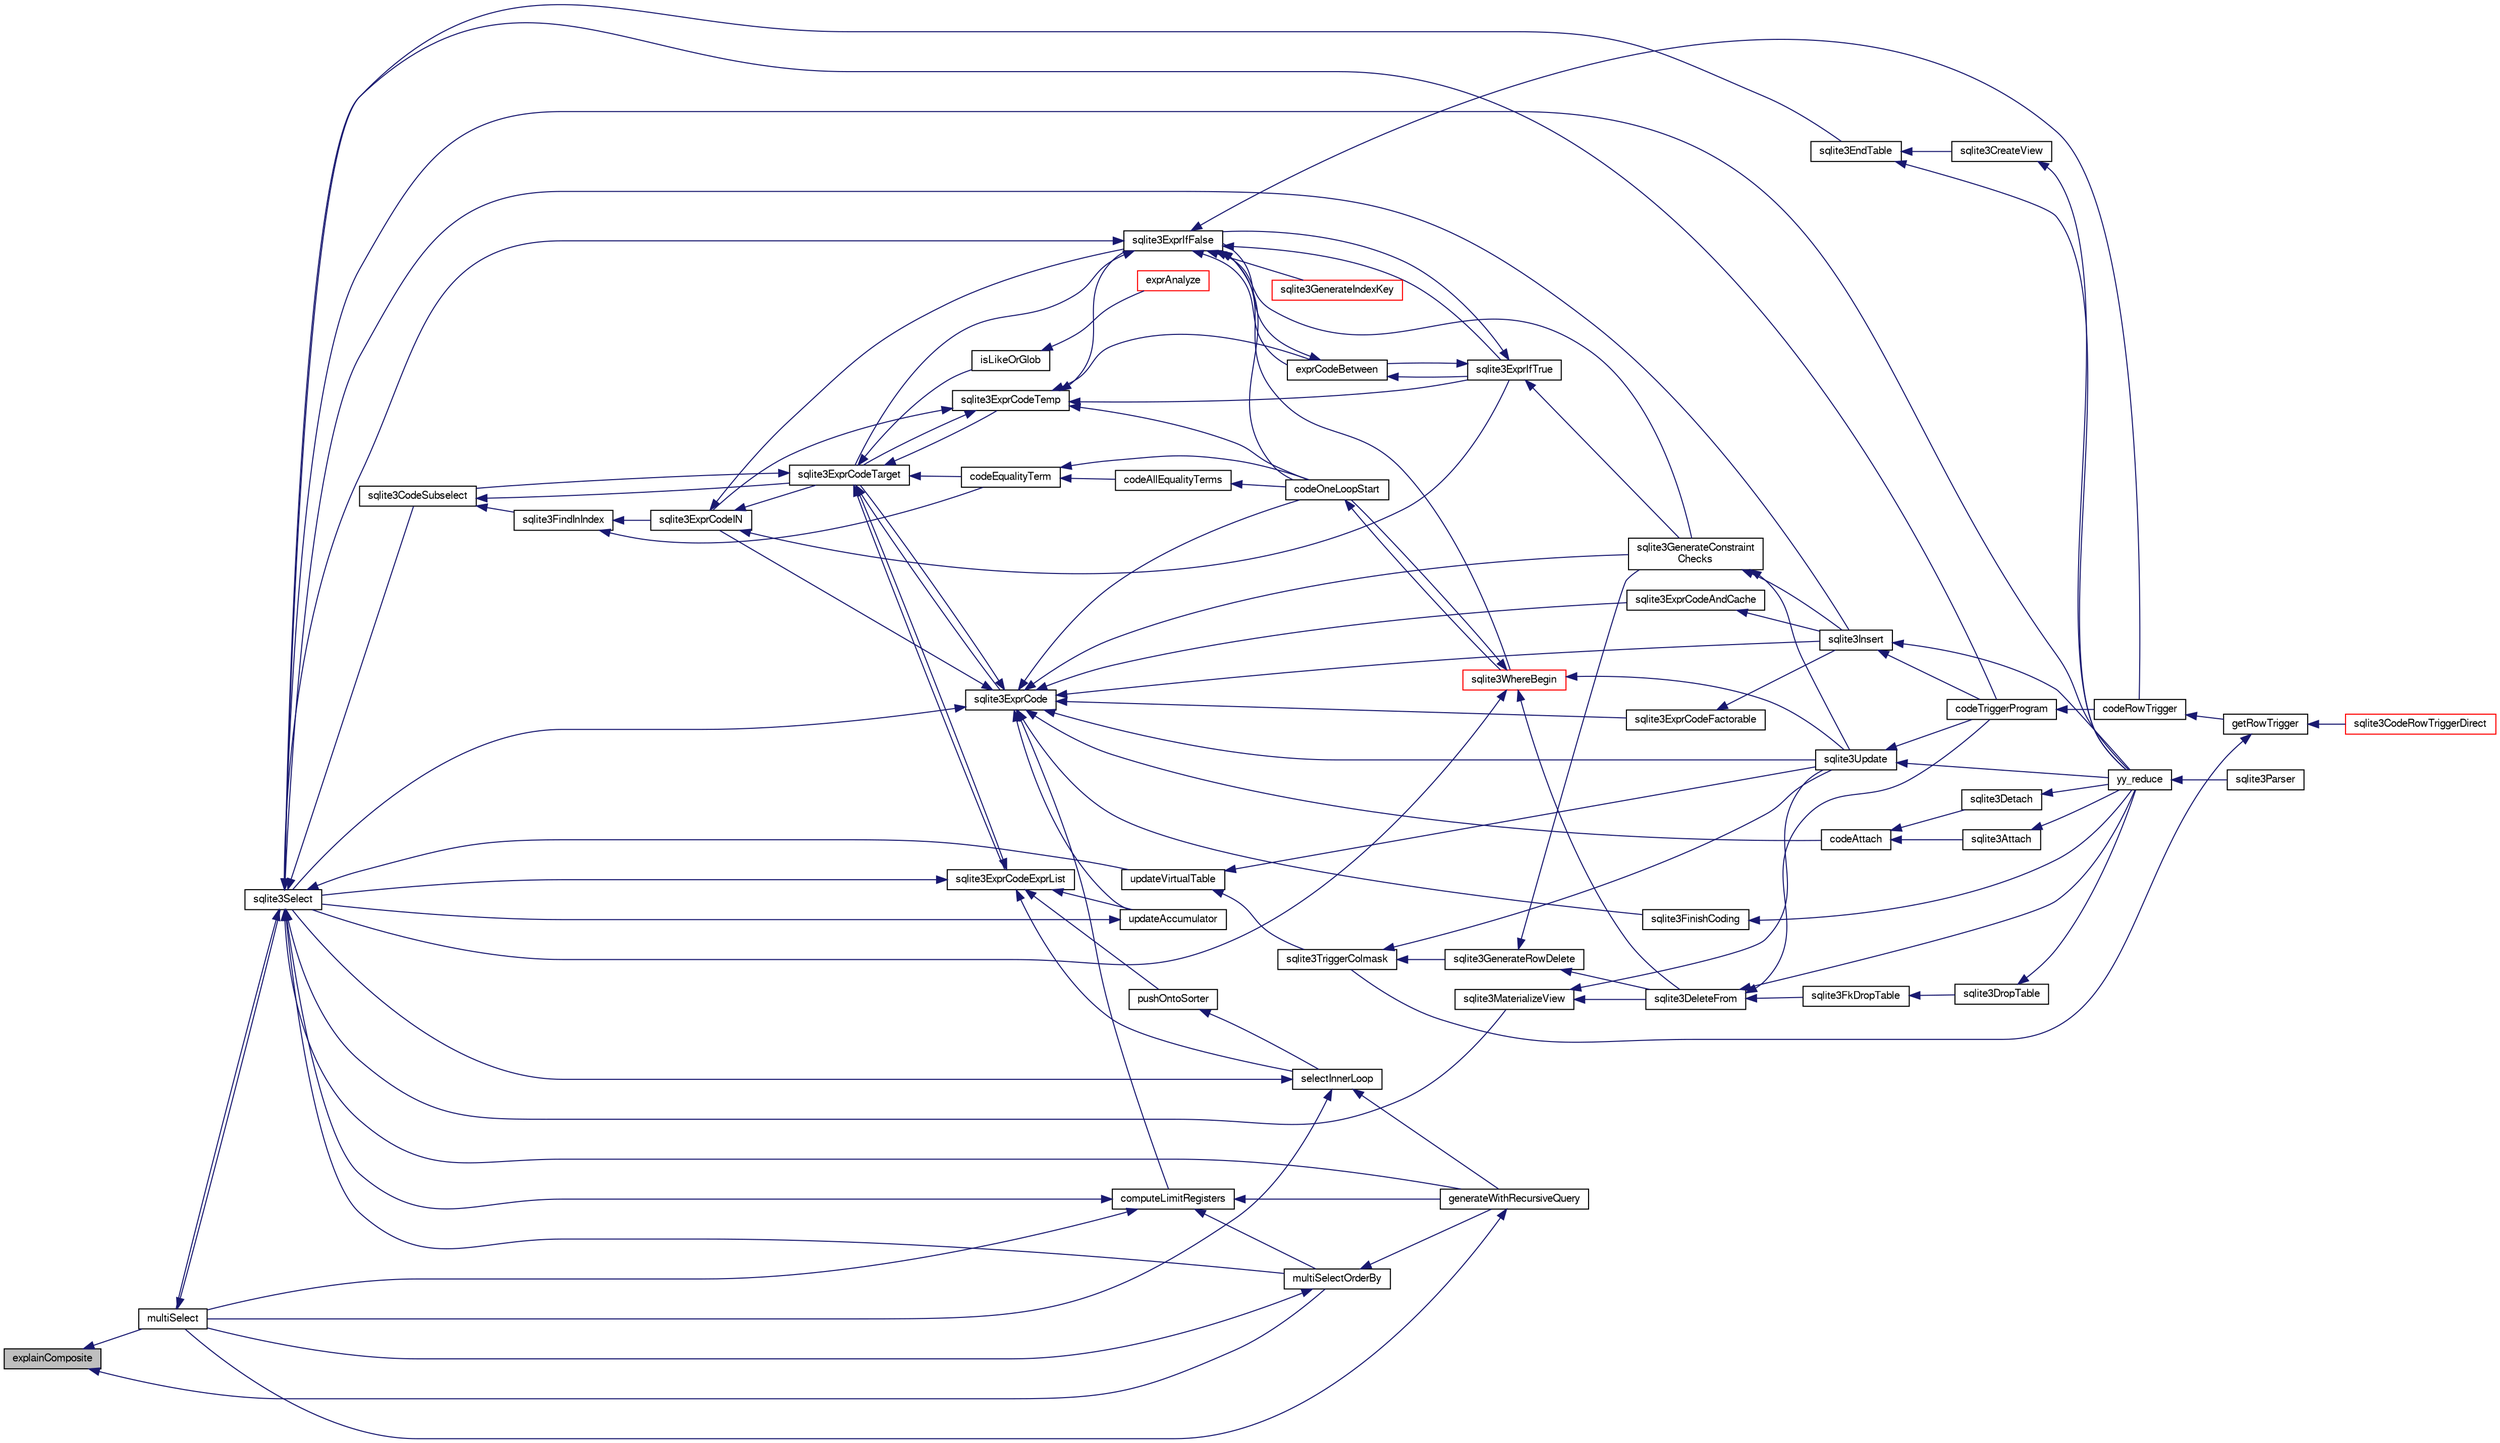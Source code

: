 digraph "explainComposite"
{
  edge [fontname="FreeSans",fontsize="10",labelfontname="FreeSans",labelfontsize="10"];
  node [fontname="FreeSans",fontsize="10",shape=record];
  rankdir="LR";
  Node98774 [label="explainComposite",height=0.2,width=0.4,color="black", fillcolor="grey75", style="filled", fontcolor="black"];
  Node98774 -> Node98775 [dir="back",color="midnightblue",fontsize="10",style="solid",fontname="FreeSans"];
  Node98775 [label="multiSelect",height=0.2,width=0.4,color="black", fillcolor="white", style="filled",URL="$sqlite3_8c.html#a6456c61f3d9b2389738753cedfa24fa7"];
  Node98775 -> Node98776 [dir="back",color="midnightblue",fontsize="10",style="solid",fontname="FreeSans"];
  Node98776 [label="sqlite3Select",height=0.2,width=0.4,color="black", fillcolor="white", style="filled",URL="$sqlite3_8c.html#a2465ee8c956209ba4b272477b7c21a45"];
  Node98776 -> Node98777 [dir="back",color="midnightblue",fontsize="10",style="solid",fontname="FreeSans"];
  Node98777 [label="sqlite3CodeSubselect",height=0.2,width=0.4,color="black", fillcolor="white", style="filled",URL="$sqlite3_8c.html#aa69b46d2204a1d1b110107a1be12ee0c"];
  Node98777 -> Node98778 [dir="back",color="midnightblue",fontsize="10",style="solid",fontname="FreeSans"];
  Node98778 [label="sqlite3FindInIndex",height=0.2,width=0.4,color="black", fillcolor="white", style="filled",URL="$sqlite3_8c.html#af7d8c56ab0231f44bb5f87b3fafeffb2"];
  Node98778 -> Node98779 [dir="back",color="midnightblue",fontsize="10",style="solid",fontname="FreeSans"];
  Node98779 [label="sqlite3ExprCodeIN",height=0.2,width=0.4,color="black", fillcolor="white", style="filled",URL="$sqlite3_8c.html#ad9cf4f5b5ffb90c24a4a0900c8626193"];
  Node98779 -> Node98780 [dir="back",color="midnightblue",fontsize="10",style="solid",fontname="FreeSans"];
  Node98780 [label="sqlite3ExprCodeTarget",height=0.2,width=0.4,color="black", fillcolor="white", style="filled",URL="$sqlite3_8c.html#a4f308397a0a3ed299ed31aaa1ae2a293"];
  Node98780 -> Node98777 [dir="back",color="midnightblue",fontsize="10",style="solid",fontname="FreeSans"];
  Node98780 -> Node98781 [dir="back",color="midnightblue",fontsize="10",style="solid",fontname="FreeSans"];
  Node98781 [label="sqlite3ExprCodeTemp",height=0.2,width=0.4,color="black", fillcolor="white", style="filled",URL="$sqlite3_8c.html#a3bc5c1ccb3c5851847e2aeb4a84ae1fc"];
  Node98781 -> Node98779 [dir="back",color="midnightblue",fontsize="10",style="solid",fontname="FreeSans"];
  Node98781 -> Node98780 [dir="back",color="midnightblue",fontsize="10",style="solid",fontname="FreeSans"];
  Node98781 -> Node98782 [dir="back",color="midnightblue",fontsize="10",style="solid",fontname="FreeSans"];
  Node98782 [label="exprCodeBetween",height=0.2,width=0.4,color="black", fillcolor="white", style="filled",URL="$sqlite3_8c.html#abd053493214542bca8f406f42145d173"];
  Node98782 -> Node98783 [dir="back",color="midnightblue",fontsize="10",style="solid",fontname="FreeSans"];
  Node98783 [label="sqlite3ExprIfTrue",height=0.2,width=0.4,color="black", fillcolor="white", style="filled",URL="$sqlite3_8c.html#ad93a55237c23e1b743ab1f59df1a1444"];
  Node98783 -> Node98782 [dir="back",color="midnightblue",fontsize="10",style="solid",fontname="FreeSans"];
  Node98783 -> Node98784 [dir="back",color="midnightblue",fontsize="10",style="solid",fontname="FreeSans"];
  Node98784 [label="sqlite3ExprIfFalse",height=0.2,width=0.4,color="black", fillcolor="white", style="filled",URL="$sqlite3_8c.html#af97ecccb5d56e321e118414b08f65b71"];
  Node98784 -> Node98780 [dir="back",color="midnightblue",fontsize="10",style="solid",fontname="FreeSans"];
  Node98784 -> Node98782 [dir="back",color="midnightblue",fontsize="10",style="solid",fontname="FreeSans"];
  Node98784 -> Node98783 [dir="back",color="midnightblue",fontsize="10",style="solid",fontname="FreeSans"];
  Node98784 -> Node98785 [dir="back",color="midnightblue",fontsize="10",style="solid",fontname="FreeSans"];
  Node98785 [label="sqlite3GenerateIndexKey",height=0.2,width=0.4,color="red", fillcolor="white", style="filled",URL="$sqlite3_8c.html#ab85ac93d5c5e6760f45f07897be7f272"];
  Node98784 -> Node98811 [dir="back",color="midnightblue",fontsize="10",style="solid",fontname="FreeSans"];
  Node98811 [label="sqlite3GenerateConstraint\lChecks",height=0.2,width=0.4,color="black", fillcolor="white", style="filled",URL="$sqlite3_8c.html#aef639c1e6a0c0a67ca6e7690ad931bd2"];
  Node98811 -> Node98809 [dir="back",color="midnightblue",fontsize="10",style="solid",fontname="FreeSans"];
  Node98809 [label="sqlite3Insert",height=0.2,width=0.4,color="black", fillcolor="white", style="filled",URL="$sqlite3_8c.html#a5b17c9c2000bae6bdff8e6be48d7dc2b"];
  Node98809 -> Node98802 [dir="back",color="midnightblue",fontsize="10",style="solid",fontname="FreeSans"];
  Node98802 [label="codeTriggerProgram",height=0.2,width=0.4,color="black", fillcolor="white", style="filled",URL="$sqlite3_8c.html#a120801f59d9281d201d2ff4b2606836e"];
  Node98802 -> Node98803 [dir="back",color="midnightblue",fontsize="10",style="solid",fontname="FreeSans"];
  Node98803 [label="codeRowTrigger",height=0.2,width=0.4,color="black", fillcolor="white", style="filled",URL="$sqlite3_8c.html#a463cea5aaaf388b560b206570a0022fc"];
  Node98803 -> Node98804 [dir="back",color="midnightblue",fontsize="10",style="solid",fontname="FreeSans"];
  Node98804 [label="getRowTrigger",height=0.2,width=0.4,color="black", fillcolor="white", style="filled",URL="$sqlite3_8c.html#a69626ef20b540d1a2b19cf56f3f45689"];
  Node98804 -> Node98805 [dir="back",color="midnightblue",fontsize="10",style="solid",fontname="FreeSans"];
  Node98805 [label="sqlite3CodeRowTriggerDirect",height=0.2,width=0.4,color="red", fillcolor="white", style="filled",URL="$sqlite3_8c.html#ad92829f9001bcf89a0299dad5a48acd4"];
  Node98804 -> Node98810 [dir="back",color="midnightblue",fontsize="10",style="solid",fontname="FreeSans"];
  Node98810 [label="sqlite3TriggerColmask",height=0.2,width=0.4,color="black", fillcolor="white", style="filled",URL="$sqlite3_8c.html#acace8e99e37ae5e84ea03c65e820c540"];
  Node98810 -> Node98798 [dir="back",color="midnightblue",fontsize="10",style="solid",fontname="FreeSans"];
  Node98798 [label="sqlite3GenerateRowDelete",height=0.2,width=0.4,color="black", fillcolor="white", style="filled",URL="$sqlite3_8c.html#a2c76cbf3027fc18fdbb8cb4cd96b77d9"];
  Node98798 -> Node98799 [dir="back",color="midnightblue",fontsize="10",style="solid",fontname="FreeSans"];
  Node98799 [label="sqlite3DeleteFrom",height=0.2,width=0.4,color="black", fillcolor="white", style="filled",URL="$sqlite3_8c.html#ab9b4b45349188b49eabb23f94608a091"];
  Node98799 -> Node98800 [dir="back",color="midnightblue",fontsize="10",style="solid",fontname="FreeSans"];
  Node98800 [label="sqlite3FkDropTable",height=0.2,width=0.4,color="black", fillcolor="white", style="filled",URL="$sqlite3_8c.html#a1218c6fc74e89152ceaa4760e82f5ef9"];
  Node98800 -> Node98801 [dir="back",color="midnightblue",fontsize="10",style="solid",fontname="FreeSans"];
  Node98801 [label="sqlite3DropTable",height=0.2,width=0.4,color="black", fillcolor="white", style="filled",URL="$sqlite3_8c.html#a5534f77364b5568783c0e50db3c9defb"];
  Node98801 -> Node98789 [dir="back",color="midnightblue",fontsize="10",style="solid",fontname="FreeSans"];
  Node98789 [label="yy_reduce",height=0.2,width=0.4,color="black", fillcolor="white", style="filled",URL="$sqlite3_8c.html#a7c419a9b25711c666a9a2449ef377f14"];
  Node98789 -> Node98790 [dir="back",color="midnightblue",fontsize="10",style="solid",fontname="FreeSans"];
  Node98790 [label="sqlite3Parser",height=0.2,width=0.4,color="black", fillcolor="white", style="filled",URL="$sqlite3_8c.html#a0327d71a5fabe0b6a343d78a2602e72a"];
  Node98799 -> Node98802 [dir="back",color="midnightblue",fontsize="10",style="solid",fontname="FreeSans"];
  Node98799 -> Node98789 [dir="back",color="midnightblue",fontsize="10",style="solid",fontname="FreeSans"];
  Node98798 -> Node98811 [dir="back",color="midnightblue",fontsize="10",style="solid",fontname="FreeSans"];
  Node98810 -> Node98807 [dir="back",color="midnightblue",fontsize="10",style="solid",fontname="FreeSans"];
  Node98807 [label="sqlite3Update",height=0.2,width=0.4,color="black", fillcolor="white", style="filled",URL="$sqlite3_8c.html#ac5aa67c46e8cc8174566fabe6809fafa"];
  Node98807 -> Node98802 [dir="back",color="midnightblue",fontsize="10",style="solid",fontname="FreeSans"];
  Node98807 -> Node98789 [dir="back",color="midnightblue",fontsize="10",style="solid",fontname="FreeSans"];
  Node98809 -> Node98789 [dir="back",color="midnightblue",fontsize="10",style="solid",fontname="FreeSans"];
  Node98811 -> Node98807 [dir="back",color="midnightblue",fontsize="10",style="solid",fontname="FreeSans"];
  Node98784 -> Node98776 [dir="back",color="midnightblue",fontsize="10",style="solid",fontname="FreeSans"];
  Node98784 -> Node98803 [dir="back",color="midnightblue",fontsize="10",style="solid",fontname="FreeSans"];
  Node98784 -> Node98817 [dir="back",color="midnightblue",fontsize="10",style="solid",fontname="FreeSans"];
  Node98817 [label="codeOneLoopStart",height=0.2,width=0.4,color="black", fillcolor="white", style="filled",URL="$sqlite3_8c.html#aa868875120b151c169cc79139ed6e008"];
  Node98817 -> Node98814 [dir="back",color="midnightblue",fontsize="10",style="solid",fontname="FreeSans"];
  Node98814 [label="sqlite3WhereBegin",height=0.2,width=0.4,color="red", fillcolor="white", style="filled",URL="$sqlite3_8c.html#acad049f5c9a96a8118cffd5e5ce89f7c"];
  Node98814 -> Node98799 [dir="back",color="midnightblue",fontsize="10",style="solid",fontname="FreeSans"];
  Node98814 -> Node98776 [dir="back",color="midnightblue",fontsize="10",style="solid",fontname="FreeSans"];
  Node98814 -> Node98807 [dir="back",color="midnightblue",fontsize="10",style="solid",fontname="FreeSans"];
  Node98814 -> Node98817 [dir="back",color="midnightblue",fontsize="10",style="solid",fontname="FreeSans"];
  Node98784 -> Node98814 [dir="back",color="midnightblue",fontsize="10",style="solid",fontname="FreeSans"];
  Node98783 -> Node98811 [dir="back",color="midnightblue",fontsize="10",style="solid",fontname="FreeSans"];
  Node98782 -> Node98784 [dir="back",color="midnightblue",fontsize="10",style="solid",fontname="FreeSans"];
  Node98781 -> Node98783 [dir="back",color="midnightblue",fontsize="10",style="solid",fontname="FreeSans"];
  Node98781 -> Node98784 [dir="back",color="midnightblue",fontsize="10",style="solid",fontname="FreeSans"];
  Node98781 -> Node98817 [dir="back",color="midnightblue",fontsize="10",style="solid",fontname="FreeSans"];
  Node98780 -> Node98818 [dir="back",color="midnightblue",fontsize="10",style="solid",fontname="FreeSans"];
  Node98818 [label="sqlite3ExprCode",height=0.2,width=0.4,color="black", fillcolor="white", style="filled",URL="$sqlite3_8c.html#a75f270fb0b111b86924cca4ea507b417"];
  Node98818 -> Node98779 [dir="back",color="midnightblue",fontsize="10",style="solid",fontname="FreeSans"];
  Node98818 -> Node98780 [dir="back",color="midnightblue",fontsize="10",style="solid",fontname="FreeSans"];
  Node98818 -> Node98819 [dir="back",color="midnightblue",fontsize="10",style="solid",fontname="FreeSans"];
  Node98819 [label="sqlite3ExprCodeFactorable",height=0.2,width=0.4,color="black", fillcolor="white", style="filled",URL="$sqlite3_8c.html#a843f7fd58eec5a683c1fd8435fcd1e84"];
  Node98819 -> Node98809 [dir="back",color="midnightblue",fontsize="10",style="solid",fontname="FreeSans"];
  Node98818 -> Node98820 [dir="back",color="midnightblue",fontsize="10",style="solid",fontname="FreeSans"];
  Node98820 [label="sqlite3ExprCodeAndCache",height=0.2,width=0.4,color="black", fillcolor="white", style="filled",URL="$sqlite3_8c.html#ae3e46527d9b7fc9cb9236d21a5e6b1d8"];
  Node98820 -> Node98809 [dir="back",color="midnightblue",fontsize="10",style="solid",fontname="FreeSans"];
  Node98818 -> Node98821 [dir="back",color="midnightblue",fontsize="10",style="solid",fontname="FreeSans"];
  Node98821 [label="codeAttach",height=0.2,width=0.4,color="black", fillcolor="white", style="filled",URL="$sqlite3_8c.html#ade4e9e30d828a19c191fdcb098676d5b"];
  Node98821 -> Node98822 [dir="back",color="midnightblue",fontsize="10",style="solid",fontname="FreeSans"];
  Node98822 [label="sqlite3Detach",height=0.2,width=0.4,color="black", fillcolor="white", style="filled",URL="$sqlite3_8c.html#ab1a5a0b01c7560aef5e0b8603a68747d"];
  Node98822 -> Node98789 [dir="back",color="midnightblue",fontsize="10",style="solid",fontname="FreeSans"];
  Node98821 -> Node98823 [dir="back",color="midnightblue",fontsize="10",style="solid",fontname="FreeSans"];
  Node98823 [label="sqlite3Attach",height=0.2,width=0.4,color="black", fillcolor="white", style="filled",URL="$sqlite3_8c.html#ae0907fe0b43cc1b4c7e6a16213e8546f"];
  Node98823 -> Node98789 [dir="back",color="midnightblue",fontsize="10",style="solid",fontname="FreeSans"];
  Node98818 -> Node98824 [dir="back",color="midnightblue",fontsize="10",style="solid",fontname="FreeSans"];
  Node98824 [label="sqlite3FinishCoding",height=0.2,width=0.4,color="black", fillcolor="white", style="filled",URL="$sqlite3_8c.html#a651bc5b446c276c092705856d995b278"];
  Node98824 -> Node98789 [dir="back",color="midnightblue",fontsize="10",style="solid",fontname="FreeSans"];
  Node98818 -> Node98809 [dir="back",color="midnightblue",fontsize="10",style="solid",fontname="FreeSans"];
  Node98818 -> Node98811 [dir="back",color="midnightblue",fontsize="10",style="solid",fontname="FreeSans"];
  Node98818 -> Node98825 [dir="back",color="midnightblue",fontsize="10",style="solid",fontname="FreeSans"];
  Node98825 [label="computeLimitRegisters",height=0.2,width=0.4,color="black", fillcolor="white", style="filled",URL="$sqlite3_8c.html#ae9d37055e4905929b6f6cda5461e2f37"];
  Node98825 -> Node98826 [dir="back",color="midnightblue",fontsize="10",style="solid",fontname="FreeSans"];
  Node98826 [label="generateWithRecursiveQuery",height=0.2,width=0.4,color="black", fillcolor="white", style="filled",URL="$sqlite3_8c.html#ade2c3663fa9c3b9676507984b9483942"];
  Node98826 -> Node98775 [dir="back",color="midnightblue",fontsize="10",style="solid",fontname="FreeSans"];
  Node98825 -> Node98775 [dir="back",color="midnightblue",fontsize="10",style="solid",fontname="FreeSans"];
  Node98825 -> Node98827 [dir="back",color="midnightblue",fontsize="10",style="solid",fontname="FreeSans"];
  Node98827 [label="multiSelectOrderBy",height=0.2,width=0.4,color="black", fillcolor="white", style="filled",URL="$sqlite3_8c.html#afcdb8488c6f4dfdadaf9f04bca35b808"];
  Node98827 -> Node98826 [dir="back",color="midnightblue",fontsize="10",style="solid",fontname="FreeSans"];
  Node98827 -> Node98775 [dir="back",color="midnightblue",fontsize="10",style="solid",fontname="FreeSans"];
  Node98825 -> Node98776 [dir="back",color="midnightblue",fontsize="10",style="solid",fontname="FreeSans"];
  Node98818 -> Node98828 [dir="back",color="midnightblue",fontsize="10",style="solid",fontname="FreeSans"];
  Node98828 [label="updateAccumulator",height=0.2,width=0.4,color="black", fillcolor="white", style="filled",URL="$sqlite3_8c.html#a1681660dd3ecd50c8727d6e56a537bd9"];
  Node98828 -> Node98776 [dir="back",color="midnightblue",fontsize="10",style="solid",fontname="FreeSans"];
  Node98818 -> Node98776 [dir="back",color="midnightblue",fontsize="10",style="solid",fontname="FreeSans"];
  Node98818 -> Node98807 [dir="back",color="midnightblue",fontsize="10",style="solid",fontname="FreeSans"];
  Node98818 -> Node98817 [dir="back",color="midnightblue",fontsize="10",style="solid",fontname="FreeSans"];
  Node98780 -> Node98829 [dir="back",color="midnightblue",fontsize="10",style="solid",fontname="FreeSans"];
  Node98829 [label="sqlite3ExprCodeExprList",height=0.2,width=0.4,color="black", fillcolor="white", style="filled",URL="$sqlite3_8c.html#a05b2b3dc3de7565de24eb3a2ff4e9566"];
  Node98829 -> Node98780 [dir="back",color="midnightblue",fontsize="10",style="solid",fontname="FreeSans"];
  Node98829 -> Node98830 [dir="back",color="midnightblue",fontsize="10",style="solid",fontname="FreeSans"];
  Node98830 [label="pushOntoSorter",height=0.2,width=0.4,color="black", fillcolor="white", style="filled",URL="$sqlite3_8c.html#a4555397beb584a386e7739cf022a6651"];
  Node98830 -> Node98831 [dir="back",color="midnightblue",fontsize="10",style="solid",fontname="FreeSans"];
  Node98831 [label="selectInnerLoop",height=0.2,width=0.4,color="black", fillcolor="white", style="filled",URL="$sqlite3_8c.html#ababe0933661ebe67eb0e6074bb1fd411"];
  Node98831 -> Node98826 [dir="back",color="midnightblue",fontsize="10",style="solid",fontname="FreeSans"];
  Node98831 -> Node98775 [dir="back",color="midnightblue",fontsize="10",style="solid",fontname="FreeSans"];
  Node98831 -> Node98776 [dir="back",color="midnightblue",fontsize="10",style="solid",fontname="FreeSans"];
  Node98829 -> Node98831 [dir="back",color="midnightblue",fontsize="10",style="solid",fontname="FreeSans"];
  Node98829 -> Node98828 [dir="back",color="midnightblue",fontsize="10",style="solid",fontname="FreeSans"];
  Node98829 -> Node98776 [dir="back",color="midnightblue",fontsize="10",style="solid",fontname="FreeSans"];
  Node98780 -> Node98832 [dir="back",color="midnightblue",fontsize="10",style="solid",fontname="FreeSans"];
  Node98832 [label="isLikeOrGlob",height=0.2,width=0.4,color="black", fillcolor="white", style="filled",URL="$sqlite3_8c.html#a6c38e495198bf8976f68d1a6ebd74a50"];
  Node98832 -> Node98833 [dir="back",color="midnightblue",fontsize="10",style="solid",fontname="FreeSans"];
  Node98833 [label="exprAnalyze",height=0.2,width=0.4,color="red", fillcolor="white", style="filled",URL="$sqlite3_8c.html#acb10e48c9a4184a4edd9bfd5b14ad0b7"];
  Node98780 -> Node98841 [dir="back",color="midnightblue",fontsize="10",style="solid",fontname="FreeSans"];
  Node98841 [label="codeEqualityTerm",height=0.2,width=0.4,color="black", fillcolor="white", style="filled",URL="$sqlite3_8c.html#ad88a57073f031452c9843e97f15acc47"];
  Node98841 -> Node98842 [dir="back",color="midnightblue",fontsize="10",style="solid",fontname="FreeSans"];
  Node98842 [label="codeAllEqualityTerms",height=0.2,width=0.4,color="black", fillcolor="white", style="filled",URL="$sqlite3_8c.html#a3095598b812500a4efe41bf17cd49381"];
  Node98842 -> Node98817 [dir="back",color="midnightblue",fontsize="10",style="solid",fontname="FreeSans"];
  Node98841 -> Node98817 [dir="back",color="midnightblue",fontsize="10",style="solid",fontname="FreeSans"];
  Node98779 -> Node98783 [dir="back",color="midnightblue",fontsize="10",style="solid",fontname="FreeSans"];
  Node98779 -> Node98784 [dir="back",color="midnightblue",fontsize="10",style="solid",fontname="FreeSans"];
  Node98778 -> Node98841 [dir="back",color="midnightblue",fontsize="10",style="solid",fontname="FreeSans"];
  Node98777 -> Node98780 [dir="back",color="midnightblue",fontsize="10",style="solid",fontname="FreeSans"];
  Node98776 -> Node98792 [dir="back",color="midnightblue",fontsize="10",style="solid",fontname="FreeSans"];
  Node98792 [label="sqlite3EndTable",height=0.2,width=0.4,color="black", fillcolor="white", style="filled",URL="$sqlite3_8c.html#a7b5f2c66c0f0b6f819d970ca389768b0"];
  Node98792 -> Node98793 [dir="back",color="midnightblue",fontsize="10",style="solid",fontname="FreeSans"];
  Node98793 [label="sqlite3CreateView",height=0.2,width=0.4,color="black", fillcolor="white", style="filled",URL="$sqlite3_8c.html#a9d85cb00ff71dee5cd9a019503a6982e"];
  Node98793 -> Node98789 [dir="back",color="midnightblue",fontsize="10",style="solid",fontname="FreeSans"];
  Node98792 -> Node98789 [dir="back",color="midnightblue",fontsize="10",style="solid",fontname="FreeSans"];
  Node98776 -> Node98843 [dir="back",color="midnightblue",fontsize="10",style="solid",fontname="FreeSans"];
  Node98843 [label="sqlite3MaterializeView",height=0.2,width=0.4,color="black", fillcolor="white", style="filled",URL="$sqlite3_8c.html#a4557984b0b75f998fb0c3f231c9b1def"];
  Node98843 -> Node98799 [dir="back",color="midnightblue",fontsize="10",style="solid",fontname="FreeSans"];
  Node98843 -> Node98807 [dir="back",color="midnightblue",fontsize="10",style="solid",fontname="FreeSans"];
  Node98776 -> Node98809 [dir="back",color="midnightblue",fontsize="10",style="solid",fontname="FreeSans"];
  Node98776 -> Node98826 [dir="back",color="midnightblue",fontsize="10",style="solid",fontname="FreeSans"];
  Node98776 -> Node98775 [dir="back",color="midnightblue",fontsize="10",style="solid",fontname="FreeSans"];
  Node98776 -> Node98827 [dir="back",color="midnightblue",fontsize="10",style="solid",fontname="FreeSans"];
  Node98776 -> Node98802 [dir="back",color="midnightblue",fontsize="10",style="solid",fontname="FreeSans"];
  Node98776 -> Node98844 [dir="back",color="midnightblue",fontsize="10",style="solid",fontname="FreeSans"];
  Node98844 [label="updateVirtualTable",height=0.2,width=0.4,color="black", fillcolor="white", style="filled",URL="$sqlite3_8c.html#a740220531db9293c39a2cdd7da3f74e1"];
  Node98844 -> Node98810 [dir="back",color="midnightblue",fontsize="10",style="solid",fontname="FreeSans"];
  Node98844 -> Node98807 [dir="back",color="midnightblue",fontsize="10",style="solid",fontname="FreeSans"];
  Node98776 -> Node98789 [dir="back",color="midnightblue",fontsize="10",style="solid",fontname="FreeSans"];
  Node98774 -> Node98827 [dir="back",color="midnightblue",fontsize="10",style="solid",fontname="FreeSans"];
}
